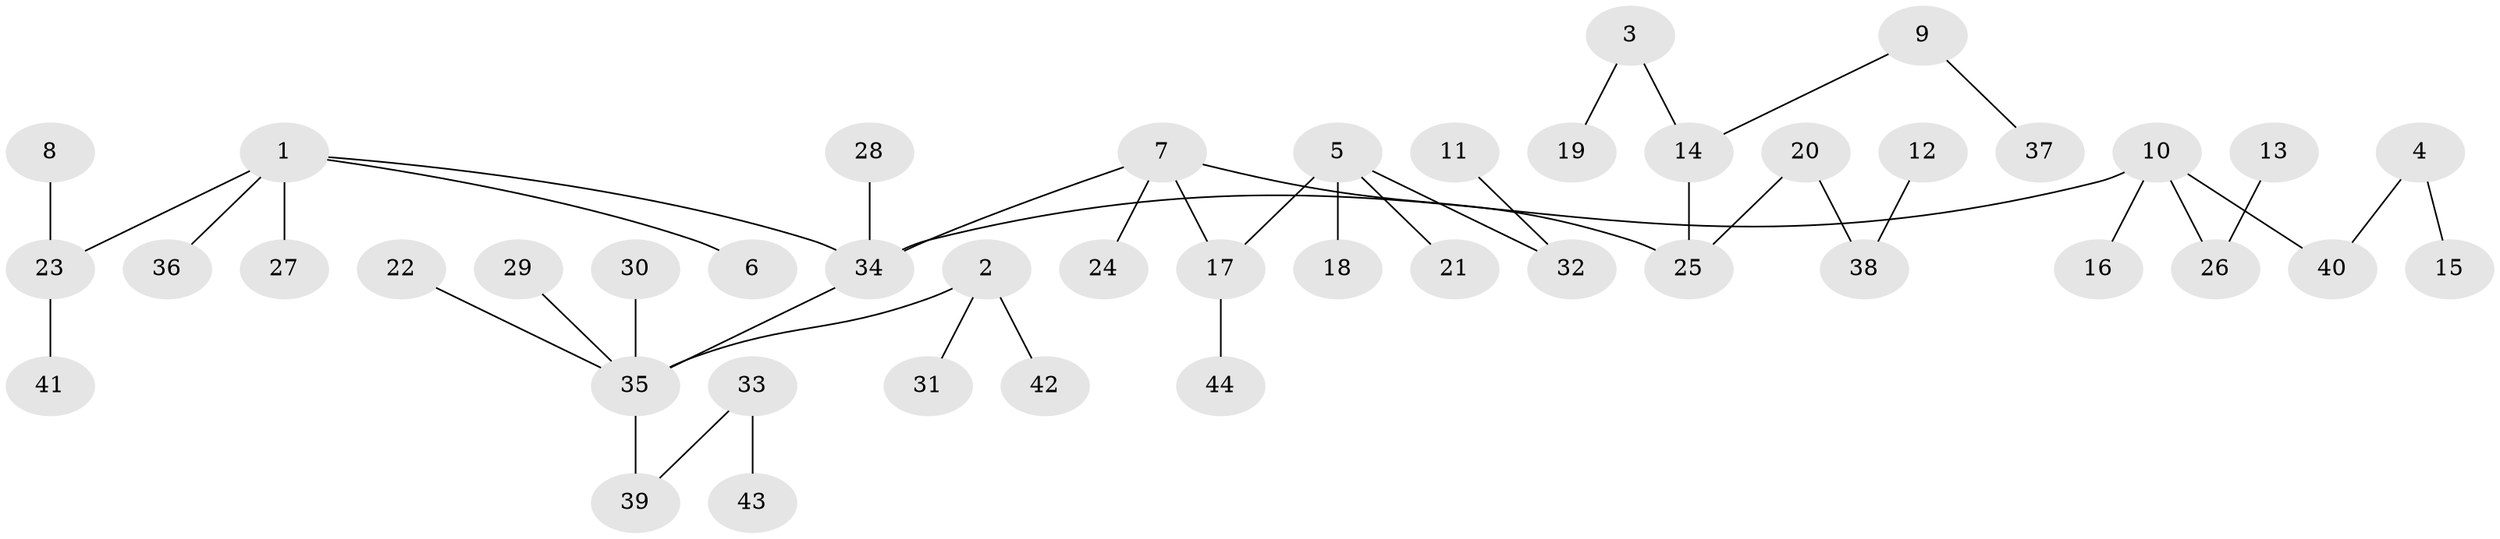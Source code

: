 // original degree distribution, {6: 0.009174311926605505, 7: 0.009174311926605505, 8: 0.009174311926605505, 5: 0.01834862385321101, 3: 0.12844036697247707, 2: 0.3211009174311927, 4: 0.05504587155963303, 1: 0.44954128440366975}
// Generated by graph-tools (version 1.1) at 2025/37/03/04/25 23:37:29]
// undirected, 44 vertices, 43 edges
graph export_dot {
  node [color=gray90,style=filled];
  1;
  2;
  3;
  4;
  5;
  6;
  7;
  8;
  9;
  10;
  11;
  12;
  13;
  14;
  15;
  16;
  17;
  18;
  19;
  20;
  21;
  22;
  23;
  24;
  25;
  26;
  27;
  28;
  29;
  30;
  31;
  32;
  33;
  34;
  35;
  36;
  37;
  38;
  39;
  40;
  41;
  42;
  43;
  44;
  1 -- 6 [weight=1.0];
  1 -- 23 [weight=1.0];
  1 -- 27 [weight=1.0];
  1 -- 34 [weight=1.0];
  1 -- 36 [weight=1.0];
  2 -- 31 [weight=1.0];
  2 -- 35 [weight=1.0];
  2 -- 42 [weight=1.0];
  3 -- 14 [weight=1.0];
  3 -- 19 [weight=1.0];
  4 -- 15 [weight=1.0];
  4 -- 40 [weight=1.0];
  5 -- 17 [weight=1.0];
  5 -- 18 [weight=1.0];
  5 -- 21 [weight=1.0];
  5 -- 32 [weight=1.0];
  7 -- 17 [weight=1.0];
  7 -- 24 [weight=1.0];
  7 -- 25 [weight=1.0];
  7 -- 34 [weight=1.0];
  8 -- 23 [weight=1.0];
  9 -- 14 [weight=1.0];
  9 -- 37 [weight=1.0];
  10 -- 16 [weight=1.0];
  10 -- 26 [weight=1.0];
  10 -- 34 [weight=1.0];
  10 -- 40 [weight=1.0];
  11 -- 32 [weight=1.0];
  12 -- 38 [weight=1.0];
  13 -- 26 [weight=1.0];
  14 -- 25 [weight=1.0];
  17 -- 44 [weight=1.0];
  20 -- 25 [weight=1.0];
  20 -- 38 [weight=1.0];
  22 -- 35 [weight=1.0];
  23 -- 41 [weight=1.0];
  28 -- 34 [weight=1.0];
  29 -- 35 [weight=1.0];
  30 -- 35 [weight=1.0];
  33 -- 39 [weight=1.0];
  33 -- 43 [weight=1.0];
  34 -- 35 [weight=1.0];
  35 -- 39 [weight=1.0];
}

